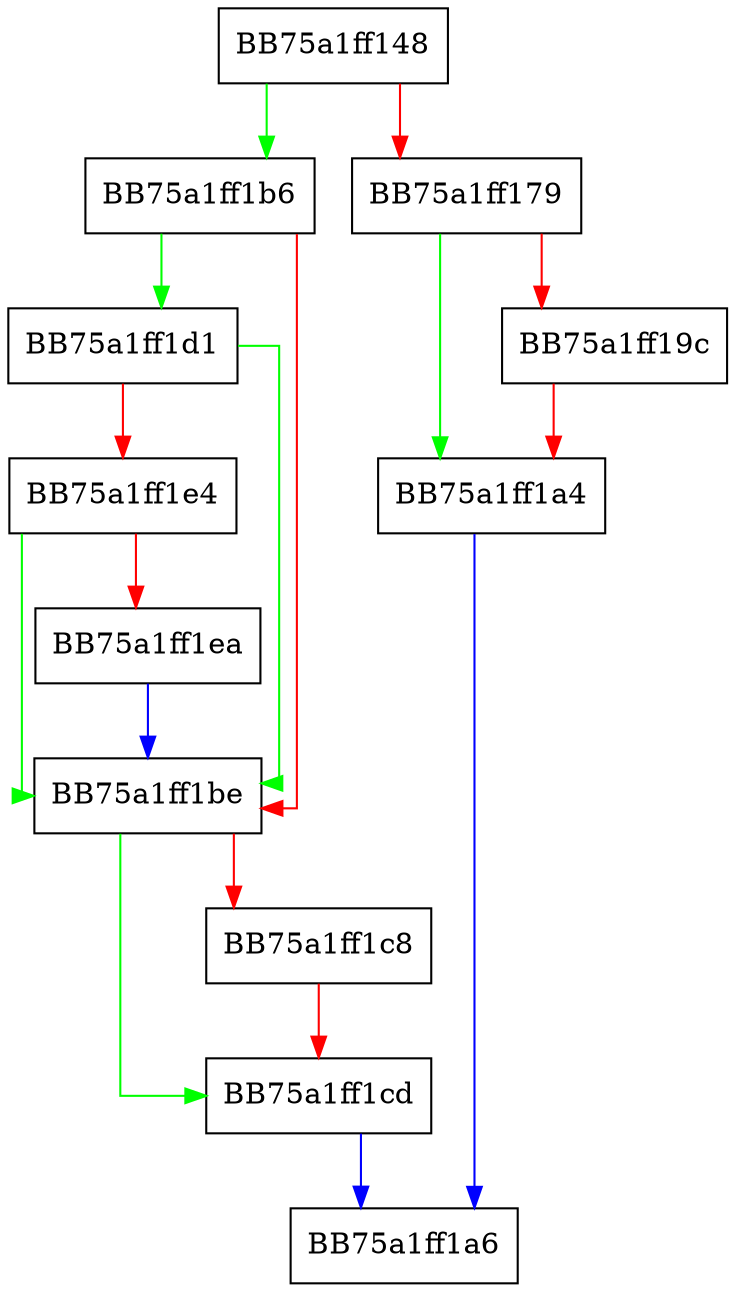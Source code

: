 digraph GetParentProcessInfo {
  node [shape="box"];
  graph [splines=ortho];
  BB75a1ff148 -> BB75a1ff1b6 [color="green"];
  BB75a1ff148 -> BB75a1ff179 [color="red"];
  BB75a1ff179 -> BB75a1ff1a4 [color="green"];
  BB75a1ff179 -> BB75a1ff19c [color="red"];
  BB75a1ff19c -> BB75a1ff1a4 [color="red"];
  BB75a1ff1a4 -> BB75a1ff1a6 [color="blue"];
  BB75a1ff1b6 -> BB75a1ff1d1 [color="green"];
  BB75a1ff1b6 -> BB75a1ff1be [color="red"];
  BB75a1ff1be -> BB75a1ff1cd [color="green"];
  BB75a1ff1be -> BB75a1ff1c8 [color="red"];
  BB75a1ff1c8 -> BB75a1ff1cd [color="red"];
  BB75a1ff1cd -> BB75a1ff1a6 [color="blue"];
  BB75a1ff1d1 -> BB75a1ff1be [color="green"];
  BB75a1ff1d1 -> BB75a1ff1e4 [color="red"];
  BB75a1ff1e4 -> BB75a1ff1be [color="green"];
  BB75a1ff1e4 -> BB75a1ff1ea [color="red"];
  BB75a1ff1ea -> BB75a1ff1be [color="blue"];
}